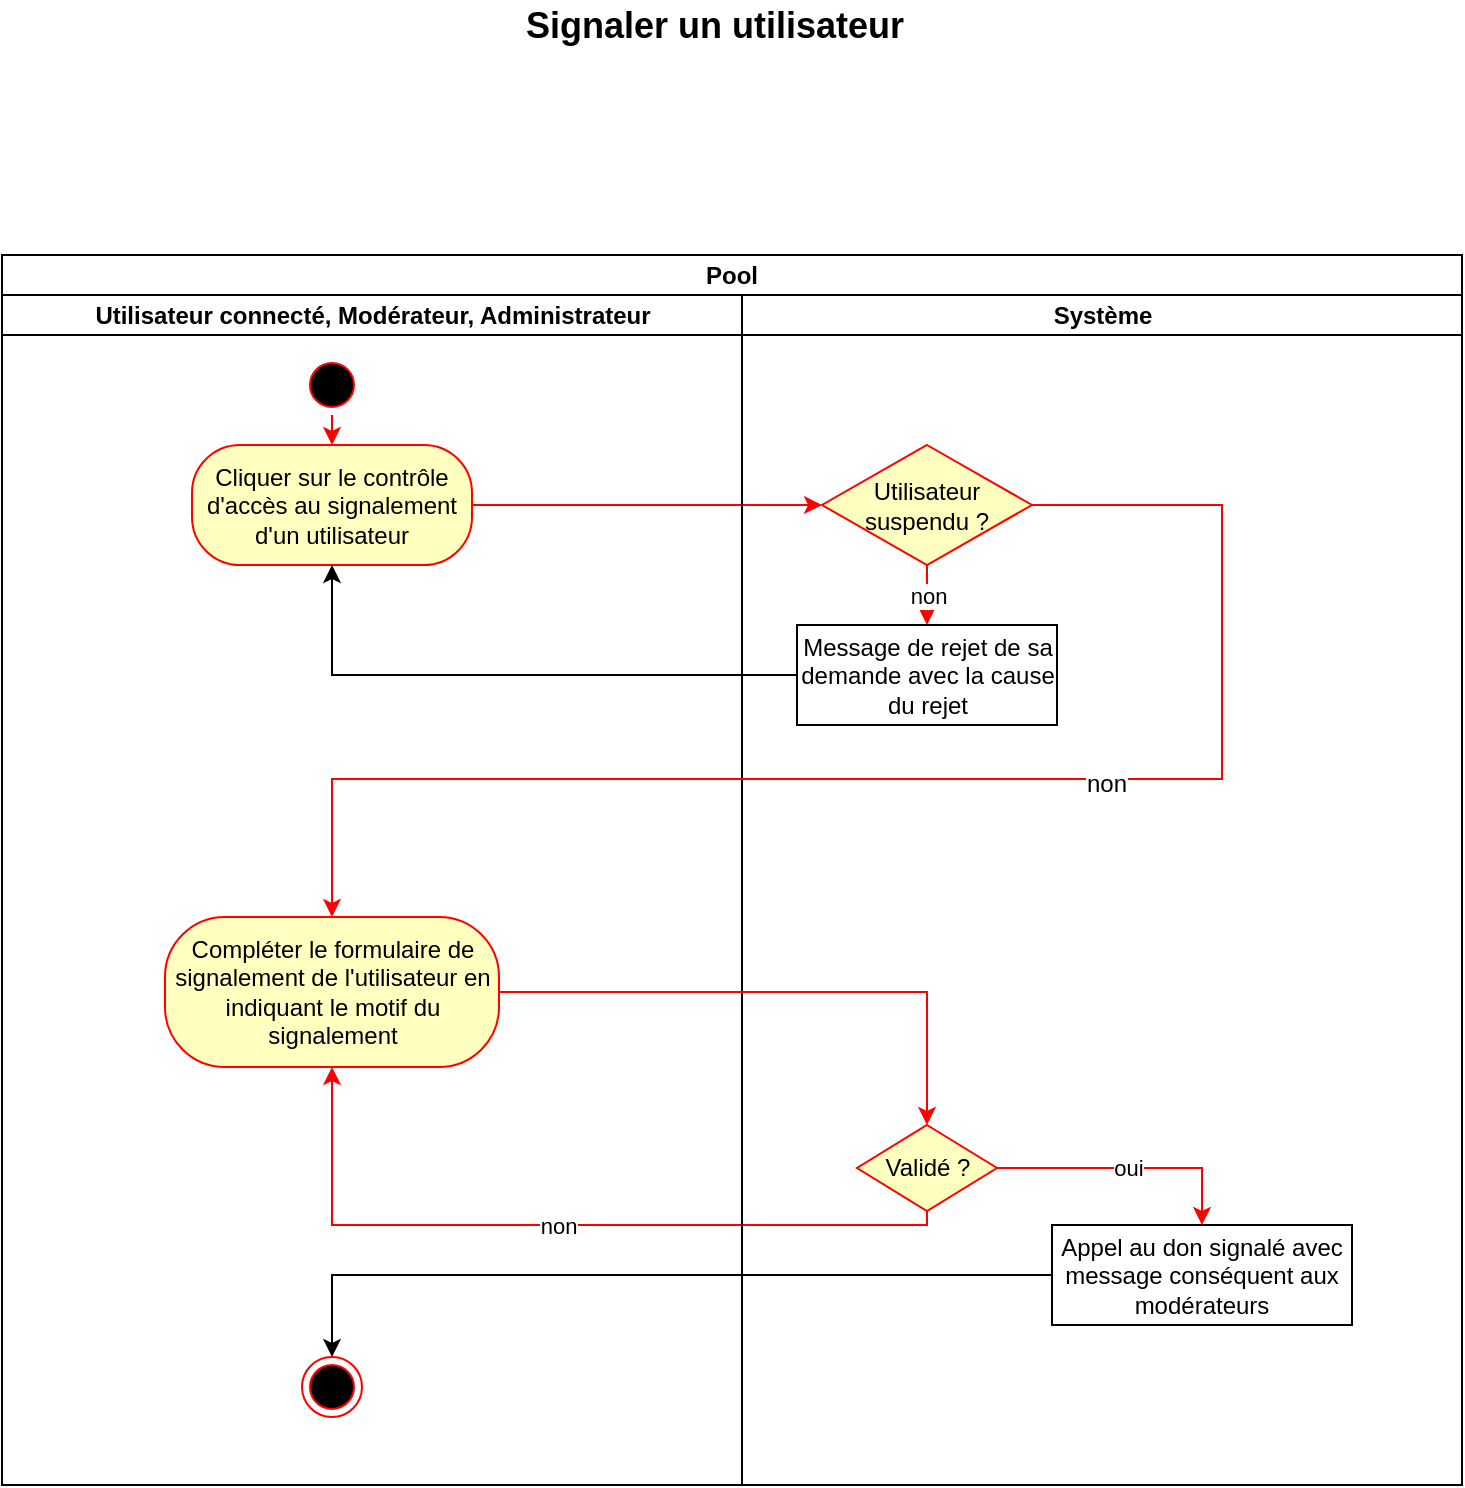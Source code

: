 <mxfile pages="1" version="11.2.8" type="device"><diagram id="cJqcH7TNn2x8sW8A008e" name="Signaler un utilisateur"><mxGraphModel dx="1088" dy="573" grid="1" gridSize="10" guides="1" tooltips="1" connect="1" arrows="1" fold="1" page="1" pageScale="1" pageWidth="827" pageHeight="1169" math="0" shadow="0"><root><mxCell id="c7CRHf9ElJ7OkqxkFChR-0"/><mxCell id="c7CRHf9ElJ7OkqxkFChR-1" parent="c7CRHf9ElJ7OkqxkFChR-0"/><mxCell id="QiJZ_UCirtlYomP1nSPd-0" value="Pool" style="swimlane;html=1;childLayout=stackLayout;resizeParent=1;resizeParentMax=0;startSize=20;fontSize=12;fontColor=#000000;whiteSpace=wrap;" parent="c7CRHf9ElJ7OkqxkFChR-1" vertex="1"><mxGeometry x="60" y="243.5" width="730" height="615" as="geometry"><mxRectangle x="120" y="150" width="60" height="20" as="alternateBounds"/></mxGeometry></mxCell><mxCell id="QiJZ_UCirtlYomP1nSPd-1" value="Utilisateur connecté, Modérateur, Administrateur" style="swimlane;html=1;startSize=20;" parent="QiJZ_UCirtlYomP1nSPd-0" vertex="1"><mxGeometry y="20" width="370" height="595" as="geometry"/></mxCell><mxCell id="QiJZ_UCirtlYomP1nSPd-2" value="&lt;div&gt;Cliquer sur le contrôle d'accès au signalement d'un utilisateur&lt;br&gt;&lt;/div&gt;" style="rounded=1;whiteSpace=wrap;html=1;arcSize=40;fontColor=#000000;fillColor=#ffffc0;strokeColor=#ff0000;" parent="QiJZ_UCirtlYomP1nSPd-1" vertex="1"><mxGeometry x="95" y="75" width="140" height="60" as="geometry"/></mxCell><mxCell id="cgZ5SeJLrDtnIRcp0wC3-0" style="edgeStyle=orthogonalEdgeStyle;rounded=0;orthogonalLoop=1;jettySize=auto;html=1;exitX=0.5;exitY=1;exitDx=0;exitDy=0;entryX=0.5;entryY=0;entryDx=0;entryDy=0;strokeColor=#FF0000;" parent="QiJZ_UCirtlYomP1nSPd-1" source="QiJZ_UCirtlYomP1nSPd-3" target="QiJZ_UCirtlYomP1nSPd-2" edge="1"><mxGeometry relative="1" as="geometry"/></mxCell><mxCell id="QiJZ_UCirtlYomP1nSPd-3" value="" style="ellipse;html=1;shape=startState;fillColor=#000000;strokeColor=#ff0000;fontSize=12;fontColor=#000000;" parent="QiJZ_UCirtlYomP1nSPd-1" vertex="1"><mxGeometry x="150" y="30" width="30" height="30" as="geometry"/></mxCell><mxCell id="QiJZ_UCirtlYomP1nSPd-5" value="Compléter le formulaire de signalement de l'utilisateur en indiquant le motif du signalement" style="rounded=1;whiteSpace=wrap;html=1;arcSize=40;fontColor=#000000;fillColor=#ffffc0;strokeColor=#ff0000;" parent="QiJZ_UCirtlYomP1nSPd-1" vertex="1"><mxGeometry x="81.5" y="311" width="167" height="75" as="geometry"/></mxCell><mxCell id="QiJZ_UCirtlYomP1nSPd-6" value="" style="ellipse;html=1;shape=endState;fillColor=#000000;strokeColor=#ff0000;fontSize=12;fontColor=#000000;" parent="QiJZ_UCirtlYomP1nSPd-1" vertex="1"><mxGeometry x="150" y="531" width="30" height="30" as="geometry"/></mxCell><mxCell id="QiJZ_UCirtlYomP1nSPd-8" style="edgeStyle=orthogonalEdgeStyle;rounded=0;orthogonalLoop=1;jettySize=auto;html=1;entryX=0.5;entryY=1;entryDx=0;entryDy=0;labelBackgroundColor=#ffffff;startArrow=none;startFill=0;fontSize=12;fontColor=#000000;" parent="QiJZ_UCirtlYomP1nSPd-0" source="QiJZ_UCirtlYomP1nSPd-13" target="QiJZ_UCirtlYomP1nSPd-2" edge="1"><mxGeometry relative="1" as="geometry"/></mxCell><mxCell id="QiJZ_UCirtlYomP1nSPd-18" style="edgeStyle=orthogonalEdgeStyle;rounded=0;orthogonalLoop=1;jettySize=auto;html=1;exitX=0;exitY=0.5;exitDx=0;exitDy=0;" parent="QiJZ_UCirtlYomP1nSPd-0" source="QiJZ_UCirtlYomP1nSPd-15" target="QiJZ_UCirtlYomP1nSPd-6" edge="1"><mxGeometry relative="1" as="geometry"/></mxCell><mxCell id="QiJZ_UCirtlYomP1nSPd-42" value="non" style="edgeStyle=orthogonalEdgeStyle;rounded=0;orthogonalLoop=1;jettySize=auto;html=1;exitX=0.5;exitY=1;exitDx=0;exitDy=0;entryX=0.5;entryY=1;entryDx=0;entryDy=0;strokeColor=#FF0000;" parent="QiJZ_UCirtlYomP1nSPd-0" source="QiJZ_UCirtlYomP1nSPd-34" target="QiJZ_UCirtlYomP1nSPd-5" edge="1"><mxGeometry relative="1" as="geometry"><Array as="points"><mxPoint x="463" y="485"/><mxPoint x="165" y="485"/></Array></mxGeometry></mxCell><mxCell id="cgZ5SeJLrDtnIRcp0wC3-1" style="edgeStyle=orthogonalEdgeStyle;rounded=0;orthogonalLoop=1;jettySize=auto;html=1;exitX=1;exitY=0.5;exitDx=0;exitDy=0;entryX=0;entryY=0.5;entryDx=0;entryDy=0;strokeColor=#FF0000;" parent="QiJZ_UCirtlYomP1nSPd-0" source="QiJZ_UCirtlYomP1nSPd-2" target="QiJZ_UCirtlYomP1nSPd-10" edge="1"><mxGeometry relative="1" as="geometry"/></mxCell><mxCell id="QiJZ_UCirtlYomP1nSPd-9" value="Système" style="swimlane;html=1;startSize=20;" parent="QiJZ_UCirtlYomP1nSPd-0" vertex="1"><mxGeometry x="370" y="20" width="360" height="595" as="geometry"><mxRectangle x="120" y="20" width="70" height="460" as="alternateBounds"/></mxGeometry></mxCell><mxCell id="cgZ5SeJLrDtnIRcp0wC3-4" value="non" style="edgeStyle=orthogonalEdgeStyle;rounded=0;orthogonalLoop=1;jettySize=auto;html=1;exitX=0.5;exitY=1;exitDx=0;exitDy=0;entryX=0.5;entryY=0;entryDx=0;entryDy=0;strokeColor=#FF0000;" parent="QiJZ_UCirtlYomP1nSPd-9" source="QiJZ_UCirtlYomP1nSPd-10" target="QiJZ_UCirtlYomP1nSPd-13" edge="1"><mxGeometry relative="1" as="geometry"/></mxCell><mxCell id="QiJZ_UCirtlYomP1nSPd-10" value="Utilisateur suspendu ?" style="rhombus;whiteSpace=wrap;html=1;fillColor=#ffffc0;strokeColor=#ff0000;fontSize=12;fontColor=#000000;" parent="QiJZ_UCirtlYomP1nSPd-9" vertex="1"><mxGeometry x="40" y="75" width="105" height="60" as="geometry"/></mxCell><mxCell id="QiJZ_UCirtlYomP1nSPd-13" value="Message de rejet de sa demande avec la cause du rejet" style="html=1;fontSize=12;fontColor=#000000;whiteSpace=wrap;" parent="QiJZ_UCirtlYomP1nSPd-9" vertex="1"><mxGeometry x="27.5" y="165" width="130" height="50" as="geometry"/></mxCell><mxCell id="QiJZ_UCirtlYomP1nSPd-15" value="Appel au don signalé avec message conséquent aux modérateurs" style="html=1;fontSize=12;fontColor=#000000;whiteSpace=wrap;" parent="QiJZ_UCirtlYomP1nSPd-9" vertex="1"><mxGeometry x="155" y="465" width="150" height="50" as="geometry"/></mxCell><mxCell id="o7EezDIbcT3zpUVXWktA-1" value="oui" style="edgeStyle=orthogonalEdgeStyle;rounded=0;orthogonalLoop=1;jettySize=auto;html=1;exitX=1;exitY=0.5;exitDx=0;exitDy=0;entryX=0.5;entryY=0;entryDx=0;entryDy=0;strokeColor=#FF0000;" parent="QiJZ_UCirtlYomP1nSPd-9" source="QiJZ_UCirtlYomP1nSPd-34" target="QiJZ_UCirtlYomP1nSPd-15" edge="1"><mxGeometry relative="1" as="geometry"/></mxCell><mxCell id="QiJZ_UCirtlYomP1nSPd-34" value="Validé ?" style="rhombus;whiteSpace=wrap;html=1;fillColor=#ffffc0;strokeColor=#ff0000;fontSize=12;fontColor=#000000;" parent="QiJZ_UCirtlYomP1nSPd-9" vertex="1"><mxGeometry x="57.5" y="415" width="70" height="43" as="geometry"/></mxCell><mxCell id="MVXtUAxyNpIJUL_qfugV-2" style="edgeStyle=orthogonalEdgeStyle;rounded=0;orthogonalLoop=1;jettySize=auto;html=1;exitX=1;exitY=0.5;exitDx=0;exitDy=0;entryX=0.5;entryY=0;entryDx=0;entryDy=0;strokeColor=#FF0000;" parent="QiJZ_UCirtlYomP1nSPd-0" source="QiJZ_UCirtlYomP1nSPd-5" target="QiJZ_UCirtlYomP1nSPd-34" edge="1"><mxGeometry relative="1" as="geometry"/></mxCell><mxCell id="cgZ5SeJLrDtnIRcp0wC3-2" style="edgeStyle=orthogonalEdgeStyle;rounded=0;orthogonalLoop=1;jettySize=auto;html=1;exitX=1;exitY=0.5;exitDx=0;exitDy=0;entryX=0.5;entryY=0;entryDx=0;entryDy=0;strokeColor=#FF0000;" parent="QiJZ_UCirtlYomP1nSPd-0" source="QiJZ_UCirtlYomP1nSPd-10" target="QiJZ_UCirtlYomP1nSPd-5" edge="1"><mxGeometry relative="1" as="geometry"><mxPoint x="623" y="220" as="targetPoint"/><Array as="points"><mxPoint x="610" y="125"/><mxPoint x="610" y="262"/><mxPoint x="165" y="262"/></Array></mxGeometry></mxCell><mxCell id="cgZ5SeJLrDtnIRcp0wC3-3" value="non" style="text;html=1;resizable=0;points=[];align=center;verticalAlign=middle;labelBackgroundColor=#ffffff;" parent="cgZ5SeJLrDtnIRcp0wC3-2" vertex="1" connectable="0"><mxGeometry x="-0.222" y="2" relative="1" as="geometry"><mxPoint as="offset"/></mxGeometry></mxCell><mxCell id="wKoVGuxH7e5Igk8NGtN4-0" value="&lt;font style=&quot;font-size: 18px&quot;&gt;&lt;b&gt;Signaler un utilisateur&lt;/b&gt;&lt;/font&gt;" style="text;html=1;resizable=0;points=[];autosize=1;align=left;verticalAlign=top;spacingTop=-4;" vertex="1" parent="c7CRHf9ElJ7OkqxkFChR-1"><mxGeometry x="320" y="116" width="200" height="20" as="geometry"/></mxCell></root></mxGraphModel></diagram></mxfile>